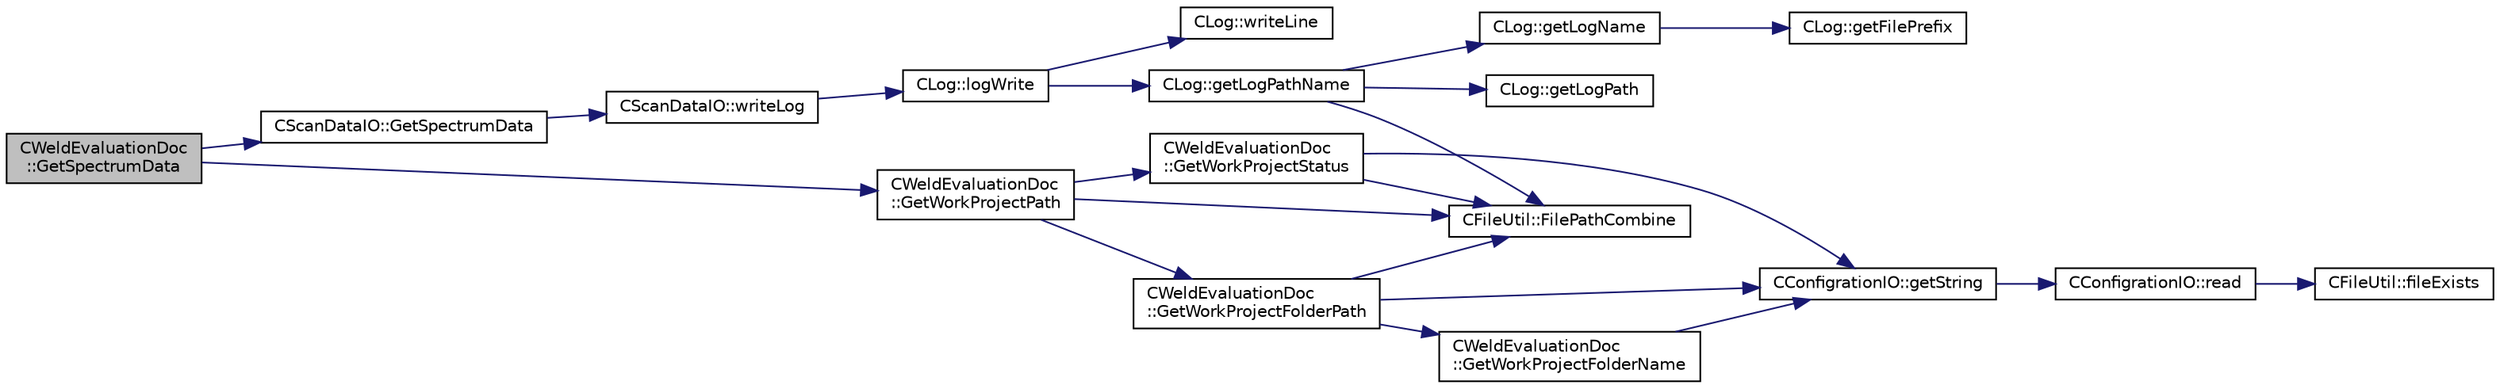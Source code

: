 digraph "CWeldEvaluationDoc::GetSpectrumData"
{
 // LATEX_PDF_SIZE
  edge [fontname="Helvetica",fontsize="10",labelfontname="Helvetica",labelfontsize="10"];
  node [fontname="Helvetica",fontsize="10",shape=record];
  rankdir="LR";
  Node1 [label="CWeldEvaluationDoc\l::GetSpectrumData",height=0.2,width=0.4,color="black", fillcolor="grey75", style="filled", fontcolor="black",tooltip="指定位置スペクトル群の取得"];
  Node1 -> Node2 [color="midnightblue",fontsize="10",style="solid",fontname="Helvetica"];
  Node2 [label="CScanDataIO::GetSpectrumData",height=0.2,width=0.4,color="black", fillcolor="white", style="filled",URL="$class_c_scan_data_i_o.html#a74d0fa98822d49575c08acb1e72c128c",tooltip="指定位置スペクトル群の取得"];
  Node2 -> Node3 [color="midnightblue",fontsize="10",style="solid",fontname="Helvetica"];
  Node3 [label="CScanDataIO::writeLog",height=0.2,width=0.4,color="black", fillcolor="white", style="filled",URL="$class_c_scan_data_i_o.html#a5be204207783efd8238a8928cdb5c061",tooltip="ログ出力"];
  Node3 -> Node4 [color="midnightblue",fontsize="10",style="solid",fontname="Helvetica"];
  Node4 [label="CLog::logWrite",height=0.2,width=0.4,color="black", fillcolor="white", style="filled",URL="$class_c_log.html#ac31d4dac2937ba01a36d1a3b44b83d70",tooltip="ログの出力"];
  Node4 -> Node5 [color="midnightblue",fontsize="10",style="solid",fontname="Helvetica"];
  Node5 [label="CLog::getLogPathName",height=0.2,width=0.4,color="black", fillcolor="white", style="filled",URL="$class_c_log.html#ab9c474897ca906770f57d5da2feefa6d",tooltip="ログファイルフルパス名の取得"];
  Node5 -> Node6 [color="midnightblue",fontsize="10",style="solid",fontname="Helvetica"];
  Node6 [label="CFileUtil::FilePathCombine",height=0.2,width=0.4,color="black", fillcolor="white", style="filled",URL="$class_c_file_util.html#abc548d0aa8583bfd6f185c08711b1ec7",tooltip="ファイルパスの作成"];
  Node5 -> Node7 [color="midnightblue",fontsize="10",style="solid",fontname="Helvetica"];
  Node7 [label="CLog::getLogName",height=0.2,width=0.4,color="black", fillcolor="white", style="filled",URL="$class_c_log.html#a65d2c4306ed1a9d777c08caff941e776",tooltip="ログファイル名の取得"];
  Node7 -> Node8 [color="midnightblue",fontsize="10",style="solid",fontname="Helvetica"];
  Node8 [label="CLog::getFilePrefix",height=0.2,width=0.4,color="black", fillcolor="white", style="filled",URL="$class_c_log.html#a70464aa2d7a0a10825a9f7f7b7adf2ee",tooltip="ファイル名プレフィックスの取得"];
  Node5 -> Node9 [color="midnightblue",fontsize="10",style="solid",fontname="Helvetica"];
  Node9 [label="CLog::getLogPath",height=0.2,width=0.4,color="black", fillcolor="white", style="filled",URL="$class_c_log.html#a27df84a7db3c444addee476022bfc5ae",tooltip="ログファイル出力ディレクトリの取得"];
  Node4 -> Node10 [color="midnightblue",fontsize="10",style="solid",fontname="Helvetica"];
  Node10 [label="CLog::writeLine",height=0.2,width=0.4,color="black", fillcolor="white", style="filled",URL="$class_c_log.html#ae51a9a6b80711b7a6f5088c61eb346cf",tooltip=" "];
  Node1 -> Node11 [color="midnightblue",fontsize="10",style="solid",fontname="Helvetica"];
  Node11 [label="CWeldEvaluationDoc\l::GetWorkProjectPath",height=0.2,width=0.4,color="black", fillcolor="white", style="filled",URL="$class_c_weld_evaluation_doc.html#ab9b811efdecb8b32d42d8eaeba752b23",tooltip="ワークプロジェクトパスの取得"];
  Node11 -> Node6 [color="midnightblue",fontsize="10",style="solid",fontname="Helvetica"];
  Node11 -> Node12 [color="midnightblue",fontsize="10",style="solid",fontname="Helvetica"];
  Node12 [label="CWeldEvaluationDoc\l::GetWorkProjectFolderPath",height=0.2,width=0.4,color="black", fillcolor="white", style="filled",URL="$class_c_weld_evaluation_doc.html#ad87e80d1bd51455408e6b782912c3036",tooltip="ワークプロジェクトのルートパス取得"];
  Node12 -> Node6 [color="midnightblue",fontsize="10",style="solid",fontname="Helvetica"];
  Node12 -> Node13 [color="midnightblue",fontsize="10",style="solid",fontname="Helvetica"];
  Node13 [label="CConfigrationIO::getString",height=0.2,width=0.4,color="black", fillcolor="white", style="filled",URL="$class_c_configration_i_o.html#a1c72779785c9de9ab2525d7320d12658",tooltip="指定セクションのキー値（文字列）を取得"];
  Node13 -> Node14 [color="midnightblue",fontsize="10",style="solid",fontname="Helvetica"];
  Node14 [label="CConfigrationIO::read",height=0.2,width=0.4,color="black", fillcolor="white", style="filled",URL="$class_c_configration_i_o.html#a73ecbb6f7141bad005e290e9f48c576f",tooltip="指定セクションのキー値を取得"];
  Node14 -> Node15 [color="midnightblue",fontsize="10",style="solid",fontname="Helvetica"];
  Node15 [label="CFileUtil::fileExists",height=0.2,width=0.4,color="black", fillcolor="white", style="filled",URL="$class_c_file_util.html#a9a8b3e89af30c1826d518719aad2c3df",tooltip="ファイルが存在するかを確認する"];
  Node12 -> Node16 [color="midnightblue",fontsize="10",style="solid",fontname="Helvetica"];
  Node16 [label="CWeldEvaluationDoc\l::GetWorkProjectFolderName",height=0.2,width=0.4,color="black", fillcolor="white", style="filled",URL="$class_c_weld_evaluation_doc.html#a257f53f62470c8a5bde34819d1843362",tooltip="ワークプロジェクト名の取得"];
  Node16 -> Node13 [color="midnightblue",fontsize="10",style="solid",fontname="Helvetica"];
  Node11 -> Node17 [color="midnightblue",fontsize="10",style="solid",fontname="Helvetica"];
  Node17 [label="CWeldEvaluationDoc\l::GetWorkProjectStatus",height=0.2,width=0.4,color="black", fillcolor="white", style="filled",URL="$class_c_weld_evaluation_doc.html#a827c581753a1e8dab5c6a6437e8d1696",tooltip="プロジェクトステータス取得"];
  Node17 -> Node6 [color="midnightblue",fontsize="10",style="solid",fontname="Helvetica"];
  Node17 -> Node13 [color="midnightblue",fontsize="10",style="solid",fontname="Helvetica"];
}

